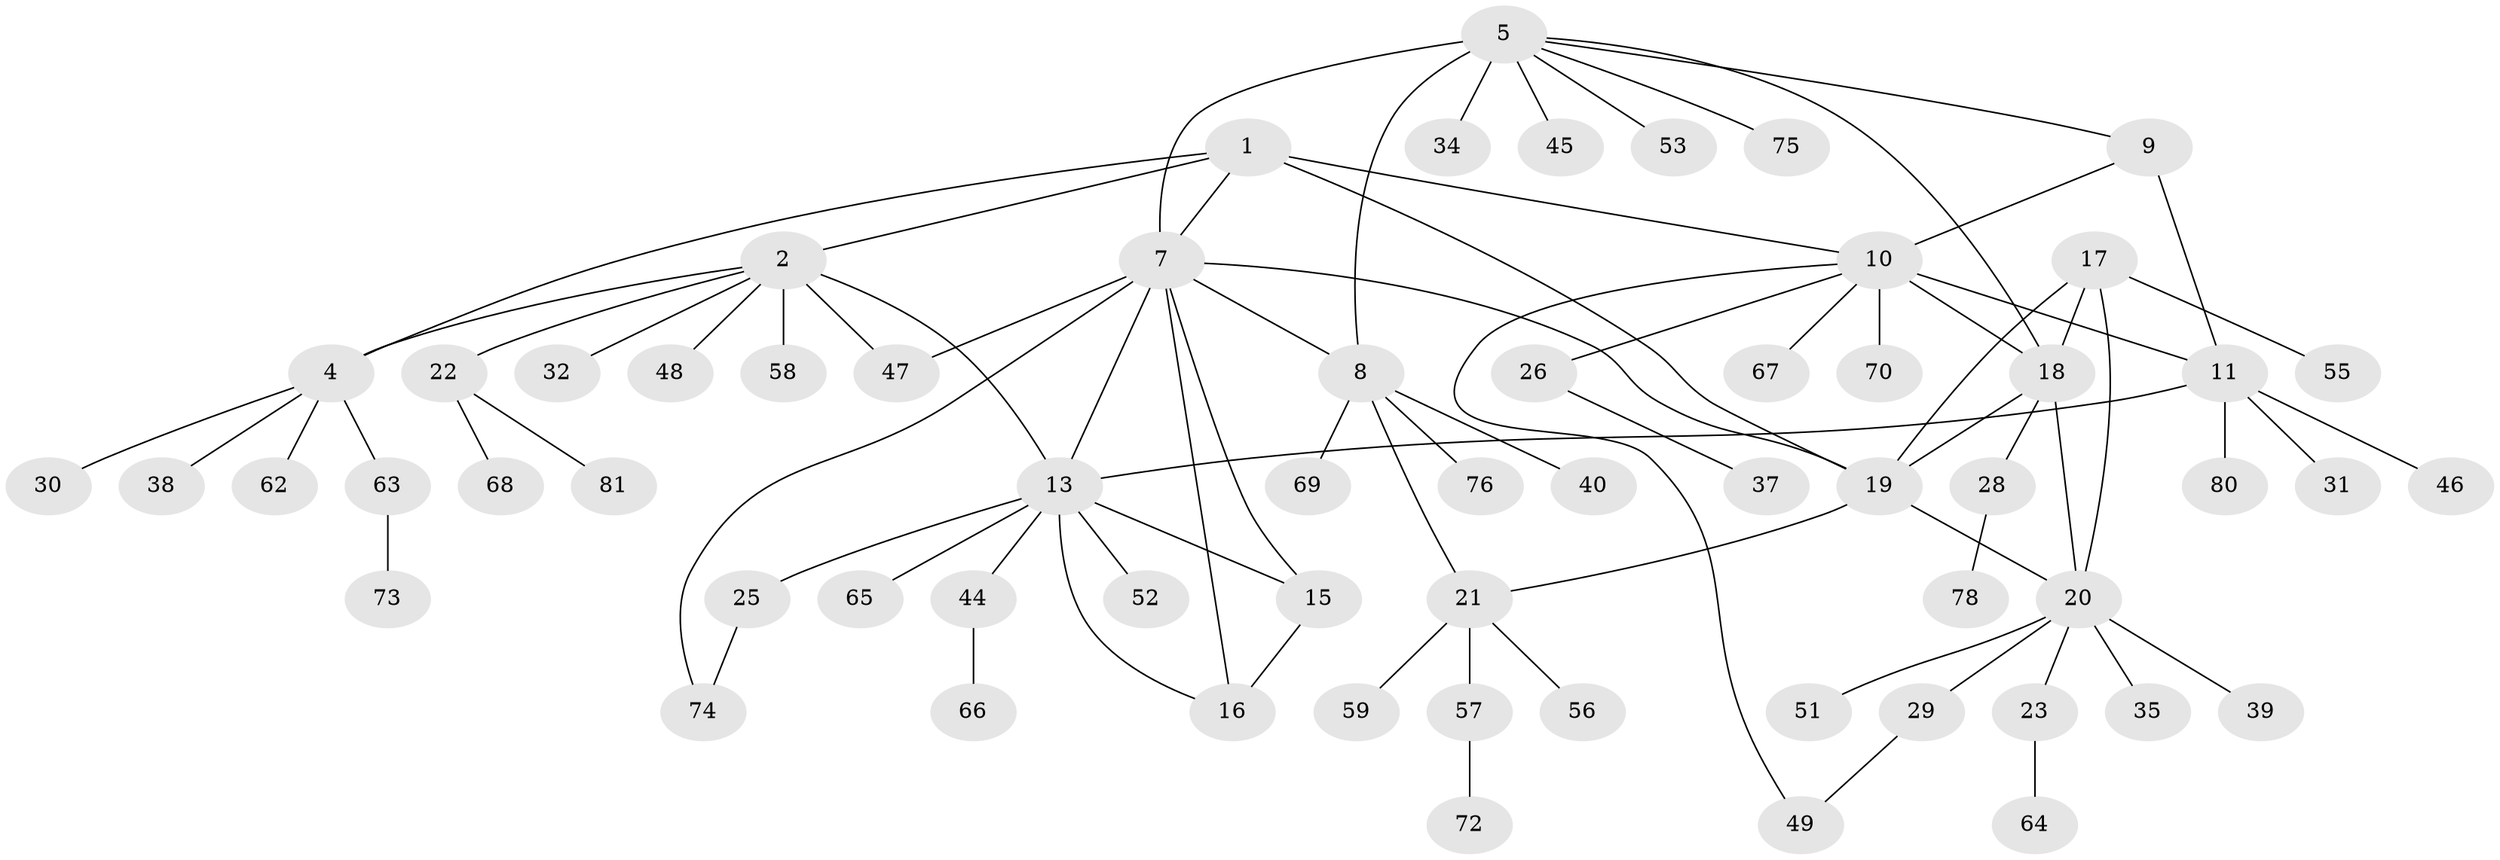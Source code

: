 // original degree distribution, {4: 0.06172839506172839, 10: 0.024691358024691357, 5: 0.024691358024691357, 7: 0.04938271604938271, 6: 0.04938271604938271, 8: 0.012345679012345678, 3: 0.04938271604938271, 9: 0.024691358024691357, 2: 0.16049382716049382, 1: 0.5432098765432098}
// Generated by graph-tools (version 1.1) at 2025/42/03/06/25 10:42:15]
// undirected, 63 vertices, 81 edges
graph export_dot {
graph [start="1"]
  node [color=gray90,style=filled];
  1 [super="+3"];
  2 [super="+61"];
  4 [super="+27"];
  5 [super="+6"];
  7 [super="+14"];
  8 [super="+42"];
  9;
  10 [super="+79"];
  11 [super="+12"];
  13 [super="+24"];
  15;
  16 [super="+60"];
  17;
  18 [super="+54"];
  19 [super="+41"];
  20 [super="+50"];
  21 [super="+36"];
  22 [super="+77"];
  23;
  25 [super="+33"];
  26 [super="+71"];
  28;
  29;
  30;
  31;
  32;
  34;
  35 [super="+43"];
  37;
  38;
  39;
  40;
  44;
  45;
  46;
  47;
  48;
  49;
  51;
  52;
  53;
  55;
  56;
  57;
  58;
  59;
  62;
  63;
  64;
  65;
  66;
  67;
  68;
  69;
  70;
  72;
  73;
  74;
  75;
  76;
  78;
  80;
  81;
  1 -- 2 [weight=2];
  1 -- 4 [weight=2];
  1 -- 7;
  1 -- 19;
  1 -- 10;
  2 -- 4;
  2 -- 13;
  2 -- 22;
  2 -- 32;
  2 -- 47;
  2 -- 48;
  2 -- 58;
  4 -- 30;
  4 -- 62;
  4 -- 63;
  4 -- 38;
  5 -- 7 [weight=2];
  5 -- 8 [weight=2];
  5 -- 9;
  5 -- 18;
  5 -- 45;
  5 -- 75;
  5 -- 34;
  5 -- 53;
  7 -- 8;
  7 -- 74;
  7 -- 16;
  7 -- 19;
  7 -- 15;
  7 -- 13;
  7 -- 47;
  8 -- 21;
  8 -- 40;
  8 -- 69;
  8 -- 76;
  9 -- 10;
  9 -- 11 [weight=2];
  10 -- 11 [weight=2];
  10 -- 18;
  10 -- 26;
  10 -- 49;
  10 -- 67;
  10 -- 70;
  11 -- 80;
  11 -- 13;
  11 -- 46;
  11 -- 31;
  13 -- 15;
  13 -- 16;
  13 -- 25;
  13 -- 44;
  13 -- 65;
  13 -- 52;
  15 -- 16;
  17 -- 18;
  17 -- 19;
  17 -- 20;
  17 -- 55;
  18 -- 19;
  18 -- 20;
  18 -- 28;
  19 -- 20;
  19 -- 21;
  20 -- 23;
  20 -- 29;
  20 -- 35;
  20 -- 39;
  20 -- 51;
  21 -- 56;
  21 -- 57;
  21 -- 59;
  22 -- 68;
  22 -- 81;
  23 -- 64;
  25 -- 74;
  26 -- 37;
  28 -- 78;
  29 -- 49;
  44 -- 66;
  57 -- 72;
  63 -- 73;
}
